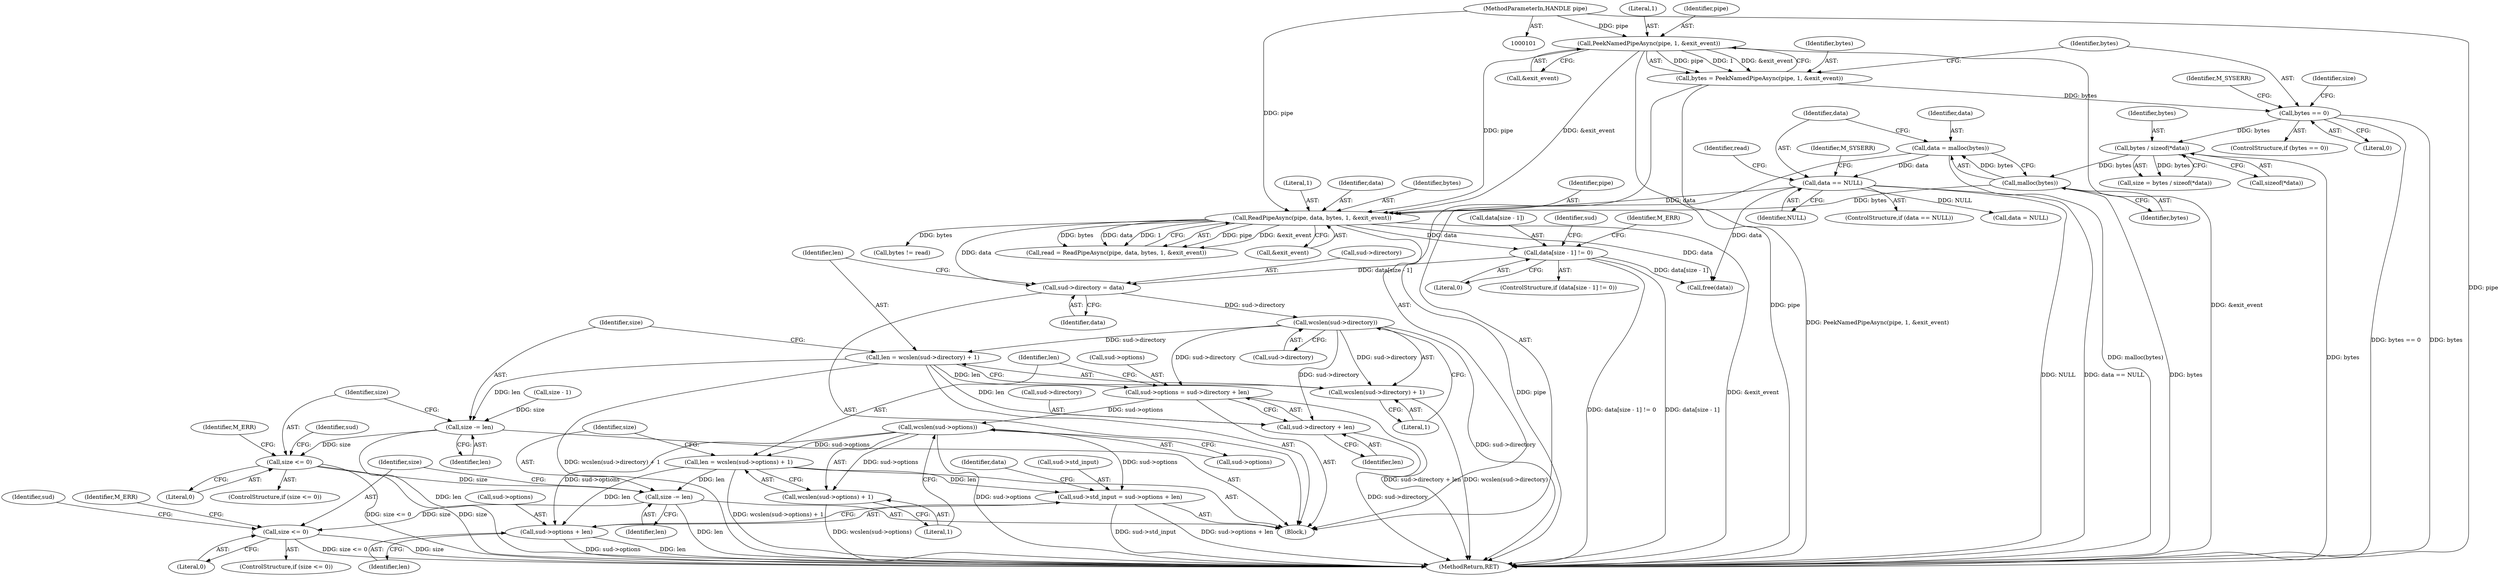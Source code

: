 digraph "0_openvpn_1394192b210cb3c6624a7419bcf3ff966742e79b@API" {
"1000206" [label="(Call,wcslen(sud->directory))"];
"1000198" [label="(Call,sud->directory = data)"];
"1000185" [label="(Call,data[size - 1] != 0)"];
"1000167" [label="(Call,ReadPipeAsync(pipe, data, bytes, 1, &exit_event))"];
"1000119" [label="(Call,PeekNamedPipeAsync(pipe, 1, &exit_event))"];
"1000102" [label="(MethodParameterIn,HANDLE pipe)"];
"1000156" [label="(Call,data == NULL)"];
"1000151" [label="(Call,data = malloc(bytes))"];
"1000153" [label="(Call,malloc(bytes))"];
"1000136" [label="(Call,bytes / sizeof(*data))"];
"1000125" [label="(Call,bytes == 0)"];
"1000117" [label="(Call,bytes = PeekNamedPipeAsync(pipe, 1, &exit_event))"];
"1000203" [label="(Call,len = wcslen(sud->directory) + 1)"];
"1000211" [label="(Call,size -= len)"];
"1000215" [label="(Call,size <= 0)"];
"1000241" [label="(Call,size -= len)"];
"1000245" [label="(Call,size <= 0)"];
"1000224" [label="(Call,sud->options = sud->directory + len)"];
"1000236" [label="(Call,wcslen(sud->options))"];
"1000233" [label="(Call,len = wcslen(sud->options) + 1)"];
"1000254" [label="(Call,sud->std_input = sud->options + len)"];
"1000258" [label="(Call,sud->options + len)"];
"1000235" [label="(Call,wcslen(sud->options) + 1)"];
"1000228" [label="(Call,sud->directory + len)"];
"1000205" [label="(Call,wcslen(sud->directory) + 1)"];
"1000172" [label="(Call,&exit_event)"];
"1000194" [label="(Identifier,M_ERR)"];
"1000175" [label="(Call,bytes != read)"];
"1000126" [label="(Identifier,bytes)"];
"1000255" [label="(Call,sud->std_input)"];
"1000246" [label="(Identifier,size)"];
"1000156" [label="(Call,data == NULL)"];
"1000216" [label="(Identifier,size)"];
"1000151" [label="(Call,data = malloc(bytes))"];
"1000165" [label="(Call,read = ReadPipeAsync(pipe, data, bytes, 1, &exit_event))"];
"1000213" [label="(Identifier,len)"];
"1000259" [label="(Call,sud->options)"];
"1000202" [label="(Identifier,data)"];
"1000168" [label="(Identifier,pipe)"];
"1000247" [label="(Literal,0)"];
"1000263" [label="(Call,data = NULL)"];
"1000224" [label="(Call,sud->options = sud->directory + len)"];
"1000161" [label="(Identifier,M_SYSERR)"];
"1000186" [label="(Call,data[size - 1])"];
"1000217" [label="(Literal,0)"];
"1000117" [label="(Call,bytes = PeekNamedPipeAsync(pipe, 1, &exit_event))"];
"1000258" [label="(Call,sud->options + len)"];
"1000220" [label="(Identifier,M_ERR)"];
"1000127" [label="(Literal,0)"];
"1000274" [label="(MethodReturn,RET)"];
"1000124" [label="(ControlStructure,if (bytes == 0))"];
"1000243" [label="(Identifier,len)"];
"1000158" [label="(Identifier,NULL)"];
"1000199" [label="(Call,sud->directory)"];
"1000264" [label="(Identifier,data)"];
"1000212" [label="(Identifier,size)"];
"1000200" [label="(Identifier,sud)"];
"1000122" [label="(Call,&exit_event)"];
"1000118" [label="(Identifier,bytes)"];
"1000240" [label="(Literal,1)"];
"1000235" [label="(Call,wcslen(sud->options) + 1)"];
"1000171" [label="(Literal,1)"];
"1000104" [label="(Block,)"];
"1000237" [label="(Call,sud->options)"];
"1000137" [label="(Identifier,bytes)"];
"1000125" [label="(Call,bytes == 0)"];
"1000206" [label="(Call,wcslen(sud->directory))"];
"1000229" [label="(Call,sud->directory)"];
"1000166" [label="(Identifier,read)"];
"1000215" [label="(Call,size <= 0)"];
"1000210" [label="(Literal,1)"];
"1000169" [label="(Identifier,data)"];
"1000185" [label="(Call,data[size - 1] != 0)"];
"1000205" [label="(Call,wcslen(sud->directory) + 1)"];
"1000138" [label="(Call,sizeof(*data))"];
"1000155" [label="(ControlStructure,if (data == NULL))"];
"1000130" [label="(Identifier,M_SYSERR)"];
"1000191" [label="(Literal,0)"];
"1000102" [label="(MethodParameterIn,HANDLE pipe)"];
"1000241" [label="(Call,size -= len)"];
"1000233" [label="(Call,len = wcslen(sud->options) + 1)"];
"1000135" [label="(Identifier,size)"];
"1000250" [label="(Identifier,M_ERR)"];
"1000245" [label="(Call,size <= 0)"];
"1000170" [label="(Identifier,bytes)"];
"1000157" [label="(Identifier,data)"];
"1000232" [label="(Identifier,len)"];
"1000270" [label="(Call,free(data))"];
"1000236" [label="(Call,wcslen(sud->options))"];
"1000154" [label="(Identifier,bytes)"];
"1000225" [label="(Call,sud->options)"];
"1000198" [label="(Call,sud->directory = data)"];
"1000211" [label="(Call,size -= len)"];
"1000262" [label="(Identifier,len)"];
"1000256" [label="(Identifier,sud)"];
"1000234" [label="(Identifier,len)"];
"1000226" [label="(Identifier,sud)"];
"1000214" [label="(ControlStructure,if (size <= 0))"];
"1000188" [label="(Call,size - 1)"];
"1000254" [label="(Call,sud->std_input = sud->options + len)"];
"1000134" [label="(Call,size = bytes / sizeof(*data))"];
"1000242" [label="(Identifier,size)"];
"1000121" [label="(Literal,1)"];
"1000152" [label="(Identifier,data)"];
"1000153" [label="(Call,malloc(bytes))"];
"1000120" [label="(Identifier,pipe)"];
"1000244" [label="(ControlStructure,if (size <= 0))"];
"1000136" [label="(Call,bytes / sizeof(*data))"];
"1000119" [label="(Call,PeekNamedPipeAsync(pipe, 1, &exit_event))"];
"1000207" [label="(Call,sud->directory)"];
"1000203" [label="(Call,len = wcslen(sud->directory) + 1)"];
"1000204" [label="(Identifier,len)"];
"1000167" [label="(Call,ReadPipeAsync(pipe, data, bytes, 1, &exit_event))"];
"1000228" [label="(Call,sud->directory + len)"];
"1000184" [label="(ControlStructure,if (data[size - 1] != 0))"];
"1000206" -> "1000205"  [label="AST: "];
"1000206" -> "1000207"  [label="CFG: "];
"1000207" -> "1000206"  [label="AST: "];
"1000210" -> "1000206"  [label="CFG: "];
"1000206" -> "1000274"  [label="DDG: sud->directory"];
"1000206" -> "1000203"  [label="DDG: sud->directory"];
"1000206" -> "1000205"  [label="DDG: sud->directory"];
"1000198" -> "1000206"  [label="DDG: sud->directory"];
"1000206" -> "1000224"  [label="DDG: sud->directory"];
"1000206" -> "1000228"  [label="DDG: sud->directory"];
"1000198" -> "1000104"  [label="AST: "];
"1000198" -> "1000202"  [label="CFG: "];
"1000199" -> "1000198"  [label="AST: "];
"1000202" -> "1000198"  [label="AST: "];
"1000204" -> "1000198"  [label="CFG: "];
"1000185" -> "1000198"  [label="DDG: data[size - 1]"];
"1000167" -> "1000198"  [label="DDG: data"];
"1000185" -> "1000184"  [label="AST: "];
"1000185" -> "1000191"  [label="CFG: "];
"1000186" -> "1000185"  [label="AST: "];
"1000191" -> "1000185"  [label="AST: "];
"1000194" -> "1000185"  [label="CFG: "];
"1000200" -> "1000185"  [label="CFG: "];
"1000185" -> "1000274"  [label="DDG: data[size - 1] != 0"];
"1000185" -> "1000274"  [label="DDG: data[size - 1]"];
"1000167" -> "1000185"  [label="DDG: data"];
"1000185" -> "1000270"  [label="DDG: data[size - 1]"];
"1000167" -> "1000165"  [label="AST: "];
"1000167" -> "1000172"  [label="CFG: "];
"1000168" -> "1000167"  [label="AST: "];
"1000169" -> "1000167"  [label="AST: "];
"1000170" -> "1000167"  [label="AST: "];
"1000171" -> "1000167"  [label="AST: "];
"1000172" -> "1000167"  [label="AST: "];
"1000165" -> "1000167"  [label="CFG: "];
"1000167" -> "1000274"  [label="DDG: pipe"];
"1000167" -> "1000274"  [label="DDG: &exit_event"];
"1000167" -> "1000165"  [label="DDG: pipe"];
"1000167" -> "1000165"  [label="DDG: &exit_event"];
"1000167" -> "1000165"  [label="DDG: bytes"];
"1000167" -> "1000165"  [label="DDG: data"];
"1000167" -> "1000165"  [label="DDG: 1"];
"1000119" -> "1000167"  [label="DDG: pipe"];
"1000119" -> "1000167"  [label="DDG: &exit_event"];
"1000102" -> "1000167"  [label="DDG: pipe"];
"1000156" -> "1000167"  [label="DDG: data"];
"1000153" -> "1000167"  [label="DDG: bytes"];
"1000167" -> "1000175"  [label="DDG: bytes"];
"1000167" -> "1000270"  [label="DDG: data"];
"1000119" -> "1000117"  [label="AST: "];
"1000119" -> "1000122"  [label="CFG: "];
"1000120" -> "1000119"  [label="AST: "];
"1000121" -> "1000119"  [label="AST: "];
"1000122" -> "1000119"  [label="AST: "];
"1000117" -> "1000119"  [label="CFG: "];
"1000119" -> "1000274"  [label="DDG: pipe"];
"1000119" -> "1000274"  [label="DDG: &exit_event"];
"1000119" -> "1000117"  [label="DDG: pipe"];
"1000119" -> "1000117"  [label="DDG: 1"];
"1000119" -> "1000117"  [label="DDG: &exit_event"];
"1000102" -> "1000119"  [label="DDG: pipe"];
"1000102" -> "1000101"  [label="AST: "];
"1000102" -> "1000274"  [label="DDG: pipe"];
"1000156" -> "1000155"  [label="AST: "];
"1000156" -> "1000158"  [label="CFG: "];
"1000157" -> "1000156"  [label="AST: "];
"1000158" -> "1000156"  [label="AST: "];
"1000161" -> "1000156"  [label="CFG: "];
"1000166" -> "1000156"  [label="CFG: "];
"1000156" -> "1000274"  [label="DDG: NULL"];
"1000156" -> "1000274"  [label="DDG: data == NULL"];
"1000151" -> "1000156"  [label="DDG: data"];
"1000156" -> "1000263"  [label="DDG: NULL"];
"1000156" -> "1000270"  [label="DDG: data"];
"1000151" -> "1000104"  [label="AST: "];
"1000151" -> "1000153"  [label="CFG: "];
"1000152" -> "1000151"  [label="AST: "];
"1000153" -> "1000151"  [label="AST: "];
"1000157" -> "1000151"  [label="CFG: "];
"1000151" -> "1000274"  [label="DDG: malloc(bytes)"];
"1000153" -> "1000151"  [label="DDG: bytes"];
"1000153" -> "1000154"  [label="CFG: "];
"1000154" -> "1000153"  [label="AST: "];
"1000153" -> "1000274"  [label="DDG: bytes"];
"1000136" -> "1000153"  [label="DDG: bytes"];
"1000136" -> "1000134"  [label="AST: "];
"1000136" -> "1000138"  [label="CFG: "];
"1000137" -> "1000136"  [label="AST: "];
"1000138" -> "1000136"  [label="AST: "];
"1000134" -> "1000136"  [label="CFG: "];
"1000136" -> "1000274"  [label="DDG: bytes"];
"1000136" -> "1000134"  [label="DDG: bytes"];
"1000125" -> "1000136"  [label="DDG: bytes"];
"1000125" -> "1000124"  [label="AST: "];
"1000125" -> "1000127"  [label="CFG: "];
"1000126" -> "1000125"  [label="AST: "];
"1000127" -> "1000125"  [label="AST: "];
"1000130" -> "1000125"  [label="CFG: "];
"1000135" -> "1000125"  [label="CFG: "];
"1000125" -> "1000274"  [label="DDG: bytes"];
"1000125" -> "1000274"  [label="DDG: bytes == 0"];
"1000117" -> "1000125"  [label="DDG: bytes"];
"1000117" -> "1000104"  [label="AST: "];
"1000118" -> "1000117"  [label="AST: "];
"1000126" -> "1000117"  [label="CFG: "];
"1000117" -> "1000274"  [label="DDG: PeekNamedPipeAsync(pipe, 1, &exit_event)"];
"1000203" -> "1000104"  [label="AST: "];
"1000203" -> "1000205"  [label="CFG: "];
"1000204" -> "1000203"  [label="AST: "];
"1000205" -> "1000203"  [label="AST: "];
"1000212" -> "1000203"  [label="CFG: "];
"1000203" -> "1000274"  [label="DDG: wcslen(sud->directory) + 1"];
"1000203" -> "1000211"  [label="DDG: len"];
"1000203" -> "1000224"  [label="DDG: len"];
"1000203" -> "1000228"  [label="DDG: len"];
"1000211" -> "1000104"  [label="AST: "];
"1000211" -> "1000213"  [label="CFG: "];
"1000212" -> "1000211"  [label="AST: "];
"1000213" -> "1000211"  [label="AST: "];
"1000216" -> "1000211"  [label="CFG: "];
"1000211" -> "1000274"  [label="DDG: len"];
"1000188" -> "1000211"  [label="DDG: size"];
"1000211" -> "1000215"  [label="DDG: size"];
"1000215" -> "1000214"  [label="AST: "];
"1000215" -> "1000217"  [label="CFG: "];
"1000216" -> "1000215"  [label="AST: "];
"1000217" -> "1000215"  [label="AST: "];
"1000220" -> "1000215"  [label="CFG: "];
"1000226" -> "1000215"  [label="CFG: "];
"1000215" -> "1000274"  [label="DDG: size"];
"1000215" -> "1000274"  [label="DDG: size <= 0"];
"1000215" -> "1000241"  [label="DDG: size"];
"1000241" -> "1000104"  [label="AST: "];
"1000241" -> "1000243"  [label="CFG: "];
"1000242" -> "1000241"  [label="AST: "];
"1000243" -> "1000241"  [label="AST: "];
"1000246" -> "1000241"  [label="CFG: "];
"1000241" -> "1000274"  [label="DDG: len"];
"1000233" -> "1000241"  [label="DDG: len"];
"1000241" -> "1000245"  [label="DDG: size"];
"1000245" -> "1000244"  [label="AST: "];
"1000245" -> "1000247"  [label="CFG: "];
"1000246" -> "1000245"  [label="AST: "];
"1000247" -> "1000245"  [label="AST: "];
"1000250" -> "1000245"  [label="CFG: "];
"1000256" -> "1000245"  [label="CFG: "];
"1000245" -> "1000274"  [label="DDG: size <= 0"];
"1000245" -> "1000274"  [label="DDG: size"];
"1000224" -> "1000104"  [label="AST: "];
"1000224" -> "1000228"  [label="CFG: "];
"1000225" -> "1000224"  [label="AST: "];
"1000228" -> "1000224"  [label="AST: "];
"1000234" -> "1000224"  [label="CFG: "];
"1000224" -> "1000274"  [label="DDG: sud->directory + len"];
"1000224" -> "1000236"  [label="DDG: sud->options"];
"1000236" -> "1000235"  [label="AST: "];
"1000236" -> "1000237"  [label="CFG: "];
"1000237" -> "1000236"  [label="AST: "];
"1000240" -> "1000236"  [label="CFG: "];
"1000236" -> "1000274"  [label="DDG: sud->options"];
"1000236" -> "1000233"  [label="DDG: sud->options"];
"1000236" -> "1000235"  [label="DDG: sud->options"];
"1000236" -> "1000254"  [label="DDG: sud->options"];
"1000236" -> "1000258"  [label="DDG: sud->options"];
"1000233" -> "1000104"  [label="AST: "];
"1000233" -> "1000235"  [label="CFG: "];
"1000234" -> "1000233"  [label="AST: "];
"1000235" -> "1000233"  [label="AST: "];
"1000242" -> "1000233"  [label="CFG: "];
"1000233" -> "1000274"  [label="DDG: wcslen(sud->options) + 1"];
"1000233" -> "1000254"  [label="DDG: len"];
"1000233" -> "1000258"  [label="DDG: len"];
"1000254" -> "1000104"  [label="AST: "];
"1000254" -> "1000258"  [label="CFG: "];
"1000255" -> "1000254"  [label="AST: "];
"1000258" -> "1000254"  [label="AST: "];
"1000264" -> "1000254"  [label="CFG: "];
"1000254" -> "1000274"  [label="DDG: sud->std_input"];
"1000254" -> "1000274"  [label="DDG: sud->options + len"];
"1000258" -> "1000262"  [label="CFG: "];
"1000259" -> "1000258"  [label="AST: "];
"1000262" -> "1000258"  [label="AST: "];
"1000258" -> "1000274"  [label="DDG: sud->options"];
"1000258" -> "1000274"  [label="DDG: len"];
"1000235" -> "1000240"  [label="CFG: "];
"1000240" -> "1000235"  [label="AST: "];
"1000235" -> "1000274"  [label="DDG: wcslen(sud->options)"];
"1000228" -> "1000232"  [label="CFG: "];
"1000229" -> "1000228"  [label="AST: "];
"1000232" -> "1000228"  [label="AST: "];
"1000228" -> "1000274"  [label="DDG: sud->directory"];
"1000205" -> "1000210"  [label="CFG: "];
"1000210" -> "1000205"  [label="AST: "];
"1000205" -> "1000274"  [label="DDG: wcslen(sud->directory)"];
}
